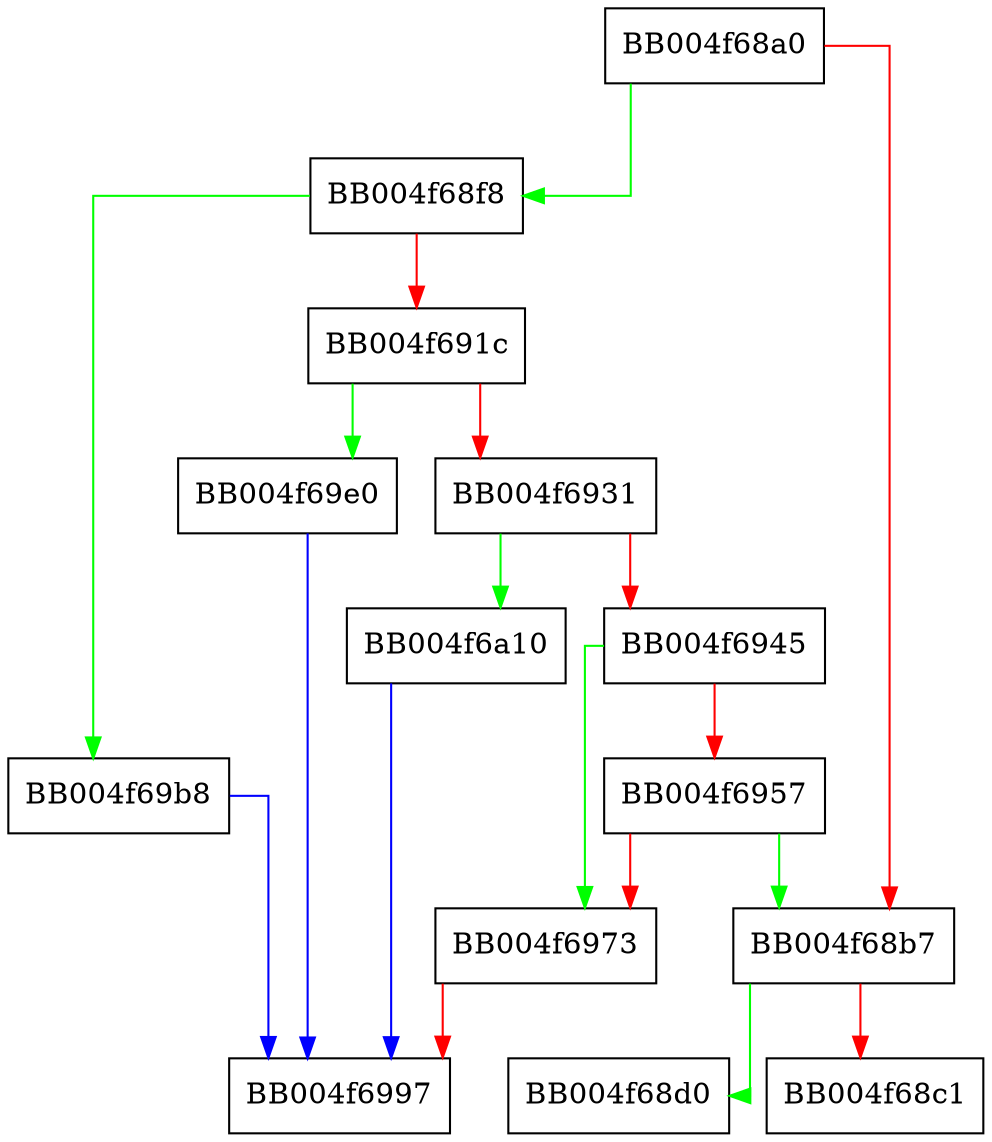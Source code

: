 digraph ssl3_digest_cached_records {
  node [shape="box"];
  graph [splines=ortho];
  BB004f68a0 -> BB004f68f8 [color="green"];
  BB004f68a0 -> BB004f68b7 [color="red"];
  BB004f68b7 -> BB004f68d0 [color="green"];
  BB004f68b7 -> BB004f68c1 [color="red"];
  BB004f68f8 -> BB004f69b8 [color="green"];
  BB004f68f8 -> BB004f691c [color="red"];
  BB004f691c -> BB004f69e0 [color="green"];
  BB004f691c -> BB004f6931 [color="red"];
  BB004f6931 -> BB004f6a10 [color="green"];
  BB004f6931 -> BB004f6945 [color="red"];
  BB004f6945 -> BB004f6973 [color="green"];
  BB004f6945 -> BB004f6957 [color="red"];
  BB004f6957 -> BB004f68b7 [color="green"];
  BB004f6957 -> BB004f6973 [color="red"];
  BB004f6973 -> BB004f6997 [color="red"];
  BB004f69b8 -> BB004f6997 [color="blue"];
  BB004f69e0 -> BB004f6997 [color="blue"];
  BB004f6a10 -> BB004f6997 [color="blue"];
}